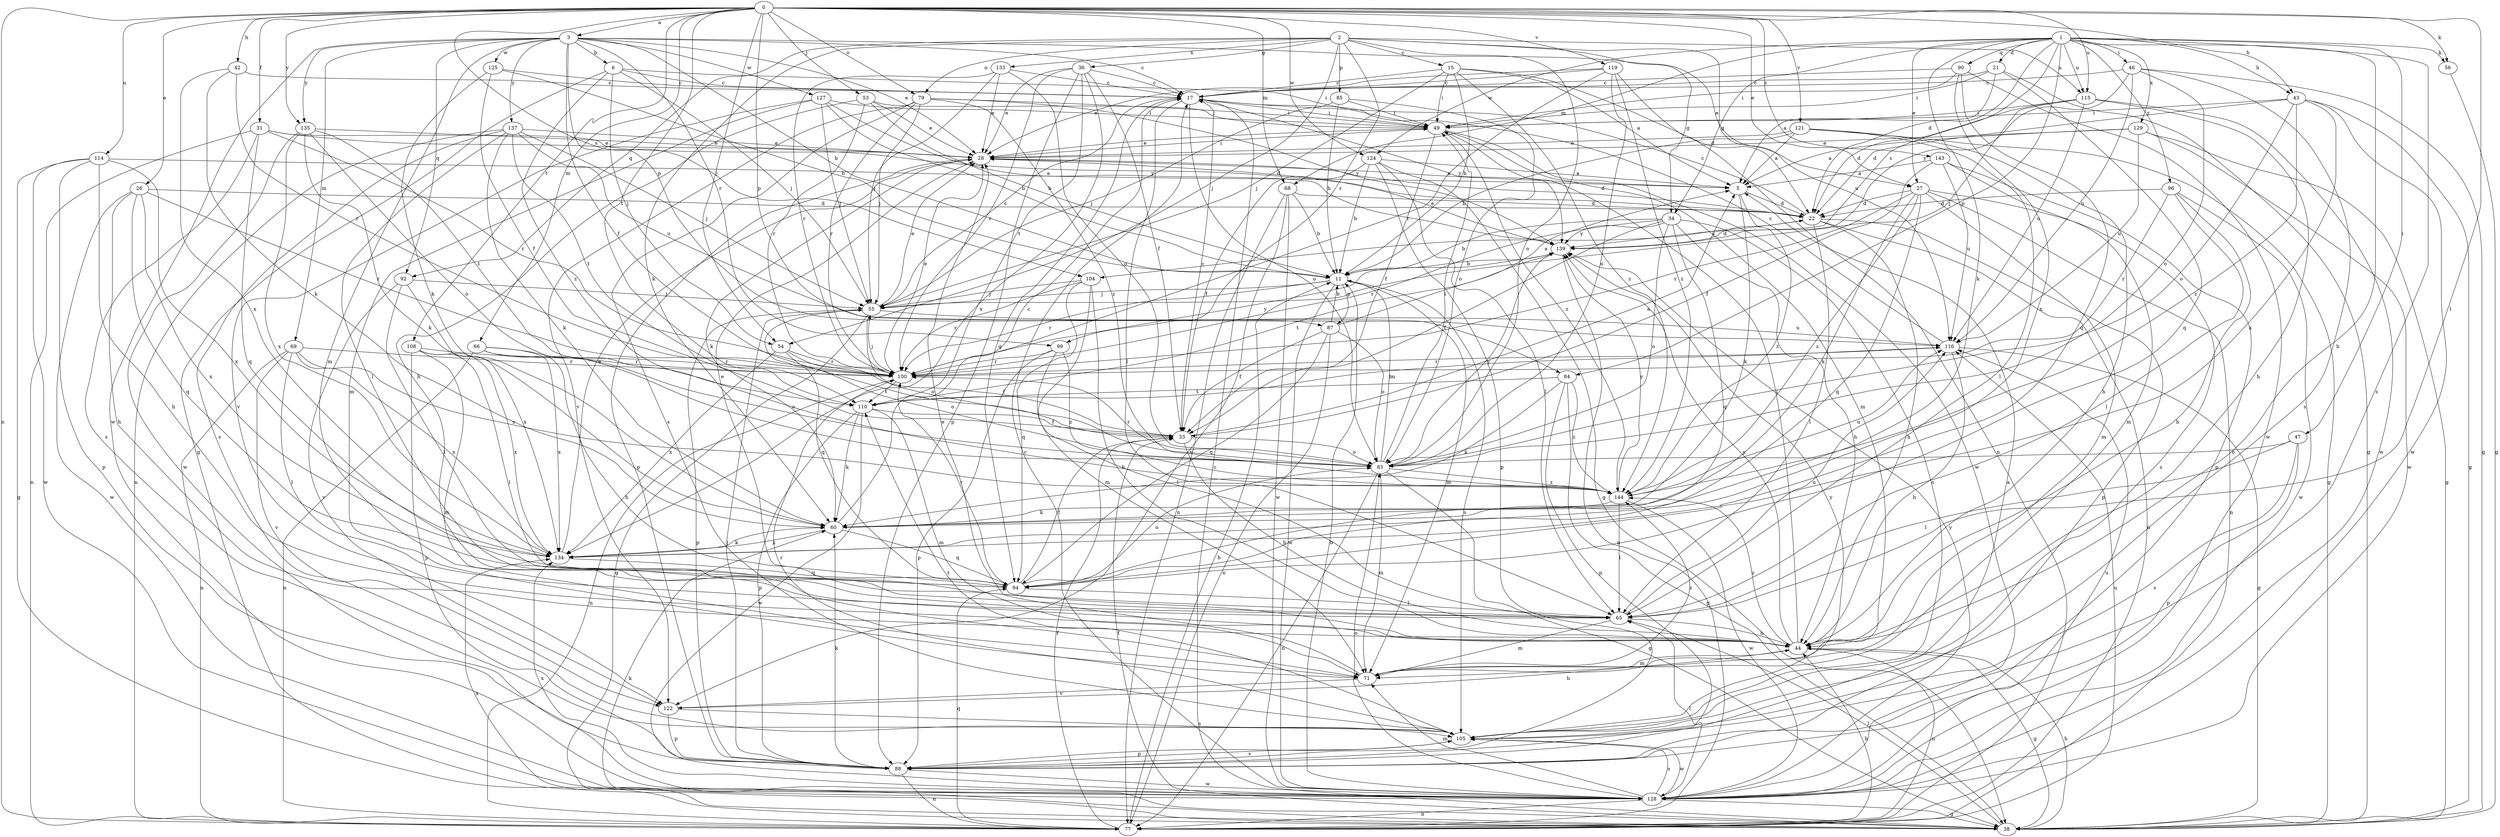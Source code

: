 strict digraph  {
0;
1;
2;
3;
5;
6;
11;
15;
17;
21;
22;
26;
27;
28;
31;
33;
34;
36;
38;
42;
43;
44;
46;
47;
49;
53;
54;
55;
56;
60;
65;
66;
68;
69;
71;
77;
79;
83;
84;
85;
87;
88;
90;
92;
94;
96;
99;
100;
104;
105;
108;
110;
114;
115;
116;
119;
121;
122;
124;
125;
127;
128;
129;
133;
134;
135;
137;
139;
143;
144;
0 -> 3  [label=a];
0 -> 26  [label=e];
0 -> 27  [label=e];
0 -> 31  [label=f];
0 -> 42  [label=h];
0 -> 43  [label=h];
0 -> 53  [label=j];
0 -> 54  [label=j];
0 -> 56  [label=k];
0 -> 65  [label=l];
0 -> 66  [label=m];
0 -> 68  [label=m];
0 -> 77  [label=n];
0 -> 79  [label=o];
0 -> 84  [label=p];
0 -> 104  [label=s];
0 -> 108  [label=t];
0 -> 110  [label=t];
0 -> 114  [label=u];
0 -> 115  [label=u];
0 -> 119  [label=v];
0 -> 121  [label=v];
0 -> 124  [label=w];
0 -> 135  [label=y];
0 -> 143  [label=z];
1 -> 21  [label=d];
1 -> 22  [label=d];
1 -> 27  [label=e];
1 -> 34  [label=g];
1 -> 43  [label=h];
1 -> 44  [label=h];
1 -> 46  [label=i];
1 -> 47  [label=i];
1 -> 56  [label=k];
1 -> 60  [label=k];
1 -> 68  [label=m];
1 -> 84  [label=p];
1 -> 90  [label=q];
1 -> 96  [label=r];
1 -> 104  [label=s];
1 -> 105  [label=s];
1 -> 115  [label=u];
1 -> 124  [label=w];
1 -> 129  [label=x];
2 -> 15  [label=c];
2 -> 34  [label=g];
2 -> 36  [label=g];
2 -> 54  [label=j];
2 -> 60  [label=k];
2 -> 79  [label=o];
2 -> 83  [label=o];
2 -> 85  [label=p];
2 -> 92  [label=q];
2 -> 99  [label=r];
2 -> 115  [label=u];
2 -> 116  [label=u];
2 -> 133  [label=x];
3 -> 6  [label=b];
3 -> 11  [label=b];
3 -> 17  [label=c];
3 -> 27  [label=e];
3 -> 28  [label=e];
3 -> 33  [label=f];
3 -> 69  [label=m];
3 -> 71  [label=m];
3 -> 87  [label=p];
3 -> 92  [label=q];
3 -> 99  [label=r];
3 -> 125  [label=w];
3 -> 127  [label=w];
3 -> 128  [label=w];
3 -> 135  [label=y];
3 -> 137  [label=y];
5 -> 22  [label=d];
5 -> 60  [label=k];
5 -> 144  [label=z];
6 -> 17  [label=c];
6 -> 38  [label=g];
6 -> 49  [label=i];
6 -> 54  [label=j];
6 -> 55  [label=j];
6 -> 144  [label=z];
11 -> 55  [label=j];
11 -> 71  [label=m];
11 -> 87  [label=p];
11 -> 100  [label=r];
11 -> 105  [label=s];
11 -> 128  [label=w];
15 -> 5  [label=a];
15 -> 11  [label=b];
15 -> 17  [label=c];
15 -> 22  [label=d];
15 -> 49  [label=i];
15 -> 55  [label=j];
15 -> 144  [label=z];
17 -> 49  [label=i];
17 -> 65  [label=l];
17 -> 83  [label=o];
17 -> 94  [label=q];
17 -> 139  [label=y];
21 -> 5  [label=a];
21 -> 17  [label=c];
21 -> 38  [label=g];
21 -> 49  [label=i];
21 -> 94  [label=q];
22 -> 17  [label=c];
22 -> 44  [label=h];
22 -> 65  [label=l];
22 -> 77  [label=n];
22 -> 88  [label=p];
22 -> 139  [label=y];
26 -> 22  [label=d];
26 -> 44  [label=h];
26 -> 94  [label=q];
26 -> 100  [label=r];
26 -> 128  [label=w];
26 -> 134  [label=x];
27 -> 22  [label=d];
27 -> 60  [label=k];
27 -> 71  [label=m];
27 -> 77  [label=n];
27 -> 94  [label=q];
27 -> 100  [label=r];
27 -> 105  [label=s];
27 -> 144  [label=z];
28 -> 5  [label=a];
28 -> 22  [label=d];
28 -> 49  [label=i];
28 -> 60  [label=k];
28 -> 88  [label=p];
31 -> 22  [label=d];
31 -> 28  [label=e];
31 -> 77  [label=n];
31 -> 94  [label=q];
31 -> 100  [label=r];
31 -> 105  [label=s];
33 -> 5  [label=a];
33 -> 17  [label=c];
33 -> 44  [label=h];
33 -> 83  [label=o];
34 -> 11  [label=b];
34 -> 33  [label=f];
34 -> 44  [label=h];
34 -> 83  [label=o];
34 -> 94  [label=q];
34 -> 100  [label=r];
34 -> 105  [label=s];
34 -> 139  [label=y];
36 -> 17  [label=c];
36 -> 28  [label=e];
36 -> 33  [label=f];
36 -> 88  [label=p];
36 -> 100  [label=r];
36 -> 110  [label=t];
36 -> 134  [label=x];
38 -> 17  [label=c];
38 -> 33  [label=f];
38 -> 44  [label=h];
38 -> 60  [label=k];
38 -> 65  [label=l];
38 -> 134  [label=x];
42 -> 17  [label=c];
42 -> 60  [label=k];
42 -> 100  [label=r];
42 -> 134  [label=x];
43 -> 22  [label=d];
43 -> 38  [label=g];
43 -> 49  [label=i];
43 -> 83  [label=o];
43 -> 128  [label=w];
43 -> 134  [label=x];
43 -> 144  [label=z];
44 -> 38  [label=g];
44 -> 49  [label=i];
44 -> 71  [label=m];
44 -> 77  [label=n];
44 -> 139  [label=y];
44 -> 144  [label=z];
46 -> 17  [label=c];
46 -> 38  [label=g];
46 -> 83  [label=o];
46 -> 105  [label=s];
46 -> 116  [label=u];
46 -> 139  [label=y];
47 -> 65  [label=l];
47 -> 83  [label=o];
47 -> 88  [label=p];
47 -> 105  [label=s];
49 -> 28  [label=e];
49 -> 33  [label=f];
49 -> 71  [label=m];
49 -> 128  [label=w];
49 -> 144  [label=z];
53 -> 11  [label=b];
53 -> 28  [label=e];
53 -> 44  [label=h];
53 -> 49  [label=i];
53 -> 100  [label=r];
54 -> 33  [label=f];
54 -> 83  [label=o];
54 -> 100  [label=r];
54 -> 134  [label=x];
55 -> 17  [label=c];
55 -> 28  [label=e];
55 -> 38  [label=g];
55 -> 83  [label=o];
55 -> 88  [label=p];
55 -> 94  [label=q];
55 -> 116  [label=u];
56 -> 38  [label=g];
60 -> 17  [label=c];
60 -> 94  [label=q];
60 -> 134  [label=x];
65 -> 44  [label=h];
65 -> 71  [label=m];
65 -> 116  [label=u];
66 -> 44  [label=h];
66 -> 77  [label=n];
66 -> 83  [label=o];
66 -> 100  [label=r];
66 -> 134  [label=x];
68 -> 11  [label=b];
68 -> 22  [label=d];
68 -> 77  [label=n];
68 -> 122  [label=v];
68 -> 128  [label=w];
69 -> 65  [label=l];
69 -> 77  [label=n];
69 -> 100  [label=r];
69 -> 122  [label=v];
69 -> 134  [label=x];
69 -> 144  [label=z];
71 -> 28  [label=e];
71 -> 122  [label=v];
71 -> 144  [label=z];
77 -> 11  [label=b];
77 -> 33  [label=f];
77 -> 44  [label=h];
77 -> 94  [label=q];
77 -> 116  [label=u];
79 -> 49  [label=i];
79 -> 55  [label=j];
79 -> 100  [label=r];
79 -> 105  [label=s];
79 -> 122  [label=v];
79 -> 139  [label=y];
79 -> 144  [label=z];
83 -> 11  [label=b];
83 -> 38  [label=g];
83 -> 49  [label=i];
83 -> 71  [label=m];
83 -> 77  [label=n];
83 -> 100  [label=r];
83 -> 139  [label=y];
83 -> 144  [label=z];
84 -> 38  [label=g];
84 -> 60  [label=k];
84 -> 88  [label=p];
84 -> 110  [label=t];
84 -> 144  [label=z];
85 -> 11  [label=b];
85 -> 49  [label=i];
85 -> 55  [label=j];
85 -> 83  [label=o];
87 -> 5  [label=a];
87 -> 11  [label=b];
87 -> 33  [label=f];
87 -> 77  [label=n];
87 -> 83  [label=o];
87 -> 94  [label=q];
88 -> 5  [label=a];
88 -> 55  [label=j];
88 -> 60  [label=k];
88 -> 77  [label=n];
88 -> 105  [label=s];
88 -> 128  [label=w];
90 -> 17  [label=c];
90 -> 49  [label=i];
90 -> 94  [label=q];
90 -> 128  [label=w];
90 -> 134  [label=x];
92 -> 55  [label=j];
92 -> 65  [label=l];
92 -> 122  [label=v];
92 -> 134  [label=x];
94 -> 28  [label=e];
94 -> 33  [label=f];
94 -> 65  [label=l];
94 -> 83  [label=o];
94 -> 100  [label=r];
96 -> 22  [label=d];
96 -> 44  [label=h];
96 -> 65  [label=l];
96 -> 100  [label=r];
96 -> 128  [label=w];
99 -> 65  [label=l];
99 -> 88  [label=p];
99 -> 100  [label=r];
99 -> 144  [label=z];
100 -> 28  [label=e];
100 -> 55  [label=j];
100 -> 77  [label=n];
100 -> 110  [label=t];
100 -> 139  [label=y];
104 -> 44  [label=h];
104 -> 55  [label=j];
104 -> 71  [label=m];
104 -> 94  [label=q];
104 -> 100  [label=r];
105 -> 88  [label=p];
105 -> 100  [label=r];
105 -> 110  [label=t];
105 -> 128  [label=w];
105 -> 139  [label=y];
108 -> 65  [label=l];
108 -> 71  [label=m];
108 -> 88  [label=p];
108 -> 100  [label=r];
108 -> 134  [label=x];
110 -> 33  [label=f];
110 -> 60  [label=k];
110 -> 71  [label=m];
110 -> 88  [label=p];
110 -> 116  [label=u];
110 -> 128  [label=w];
114 -> 5  [label=a];
114 -> 38  [label=g];
114 -> 44  [label=h];
114 -> 88  [label=p];
114 -> 128  [label=w];
114 -> 134  [label=x];
115 -> 22  [label=d];
115 -> 44  [label=h];
115 -> 49  [label=i];
115 -> 55  [label=j];
115 -> 116  [label=u];
115 -> 128  [label=w];
116 -> 17  [label=c];
116 -> 38  [label=g];
116 -> 44  [label=h];
116 -> 100  [label=r];
119 -> 17  [label=c];
119 -> 28  [label=e];
119 -> 77  [label=n];
119 -> 83  [label=o];
119 -> 100  [label=r];
119 -> 144  [label=z];
121 -> 5  [label=a];
121 -> 11  [label=b];
121 -> 28  [label=e];
121 -> 38  [label=g];
121 -> 44  [label=h];
121 -> 65  [label=l];
122 -> 44  [label=h];
122 -> 88  [label=p];
122 -> 105  [label=s];
124 -> 5  [label=a];
124 -> 11  [label=b];
124 -> 33  [label=f];
124 -> 38  [label=g];
124 -> 65  [label=l];
124 -> 88  [label=p];
125 -> 11  [label=b];
125 -> 17  [label=c];
125 -> 33  [label=f];
125 -> 60  [label=k];
127 -> 11  [label=b];
127 -> 49  [label=i];
127 -> 55  [label=j];
127 -> 71  [label=m];
127 -> 122  [label=v];
127 -> 139  [label=y];
128 -> 11  [label=b];
128 -> 17  [label=c];
128 -> 38  [label=g];
128 -> 65  [label=l];
128 -> 71  [label=m];
128 -> 77  [label=n];
128 -> 83  [label=o];
128 -> 105  [label=s];
128 -> 116  [label=u];
128 -> 134  [label=x];
128 -> 139  [label=y];
129 -> 5  [label=a];
129 -> 28  [label=e];
129 -> 38  [label=g];
129 -> 116  [label=u];
129 -> 128  [label=w];
133 -> 17  [label=c];
133 -> 28  [label=e];
133 -> 55  [label=j];
133 -> 83  [label=o];
133 -> 100  [label=r];
134 -> 28  [label=e];
134 -> 60  [label=k];
134 -> 94  [label=q];
135 -> 28  [label=e];
135 -> 60  [label=k];
135 -> 83  [label=o];
135 -> 110  [label=t];
135 -> 128  [label=w];
135 -> 134  [label=x];
137 -> 28  [label=e];
137 -> 55  [label=j];
137 -> 60  [label=k];
137 -> 65  [label=l];
137 -> 77  [label=n];
137 -> 105  [label=s];
137 -> 110  [label=t];
137 -> 116  [label=u];
139 -> 11  [label=b];
139 -> 22  [label=d];
139 -> 28  [label=e];
139 -> 77  [label=n];
139 -> 110  [label=t];
143 -> 5  [label=a];
143 -> 33  [label=f];
143 -> 71  [label=m];
143 -> 88  [label=p];
143 -> 116  [label=u];
144 -> 60  [label=k];
144 -> 65  [label=l];
144 -> 116  [label=u];
144 -> 128  [label=w];
144 -> 139  [label=y];
}

